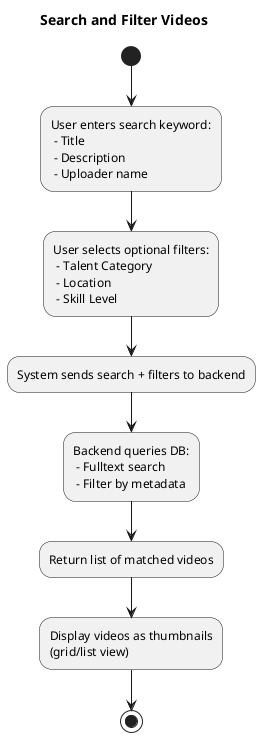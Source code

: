 @startuml
title Search and Filter Videos

(*) --> "User enters search keyword:\n - Title\n - Description\n - Uploader name"

--> "User selects optional filters:\n - Talent Category\n - Location\n - Skill Level"

--> "System sends search + filters to backend"

--> "Backend queries DB:\n - Fulltext search\n - Filter by metadata"

--> "Return list of matched videos"

--> "Display videos as thumbnails\n(grid/list view)"

--> (*)
@enduml
